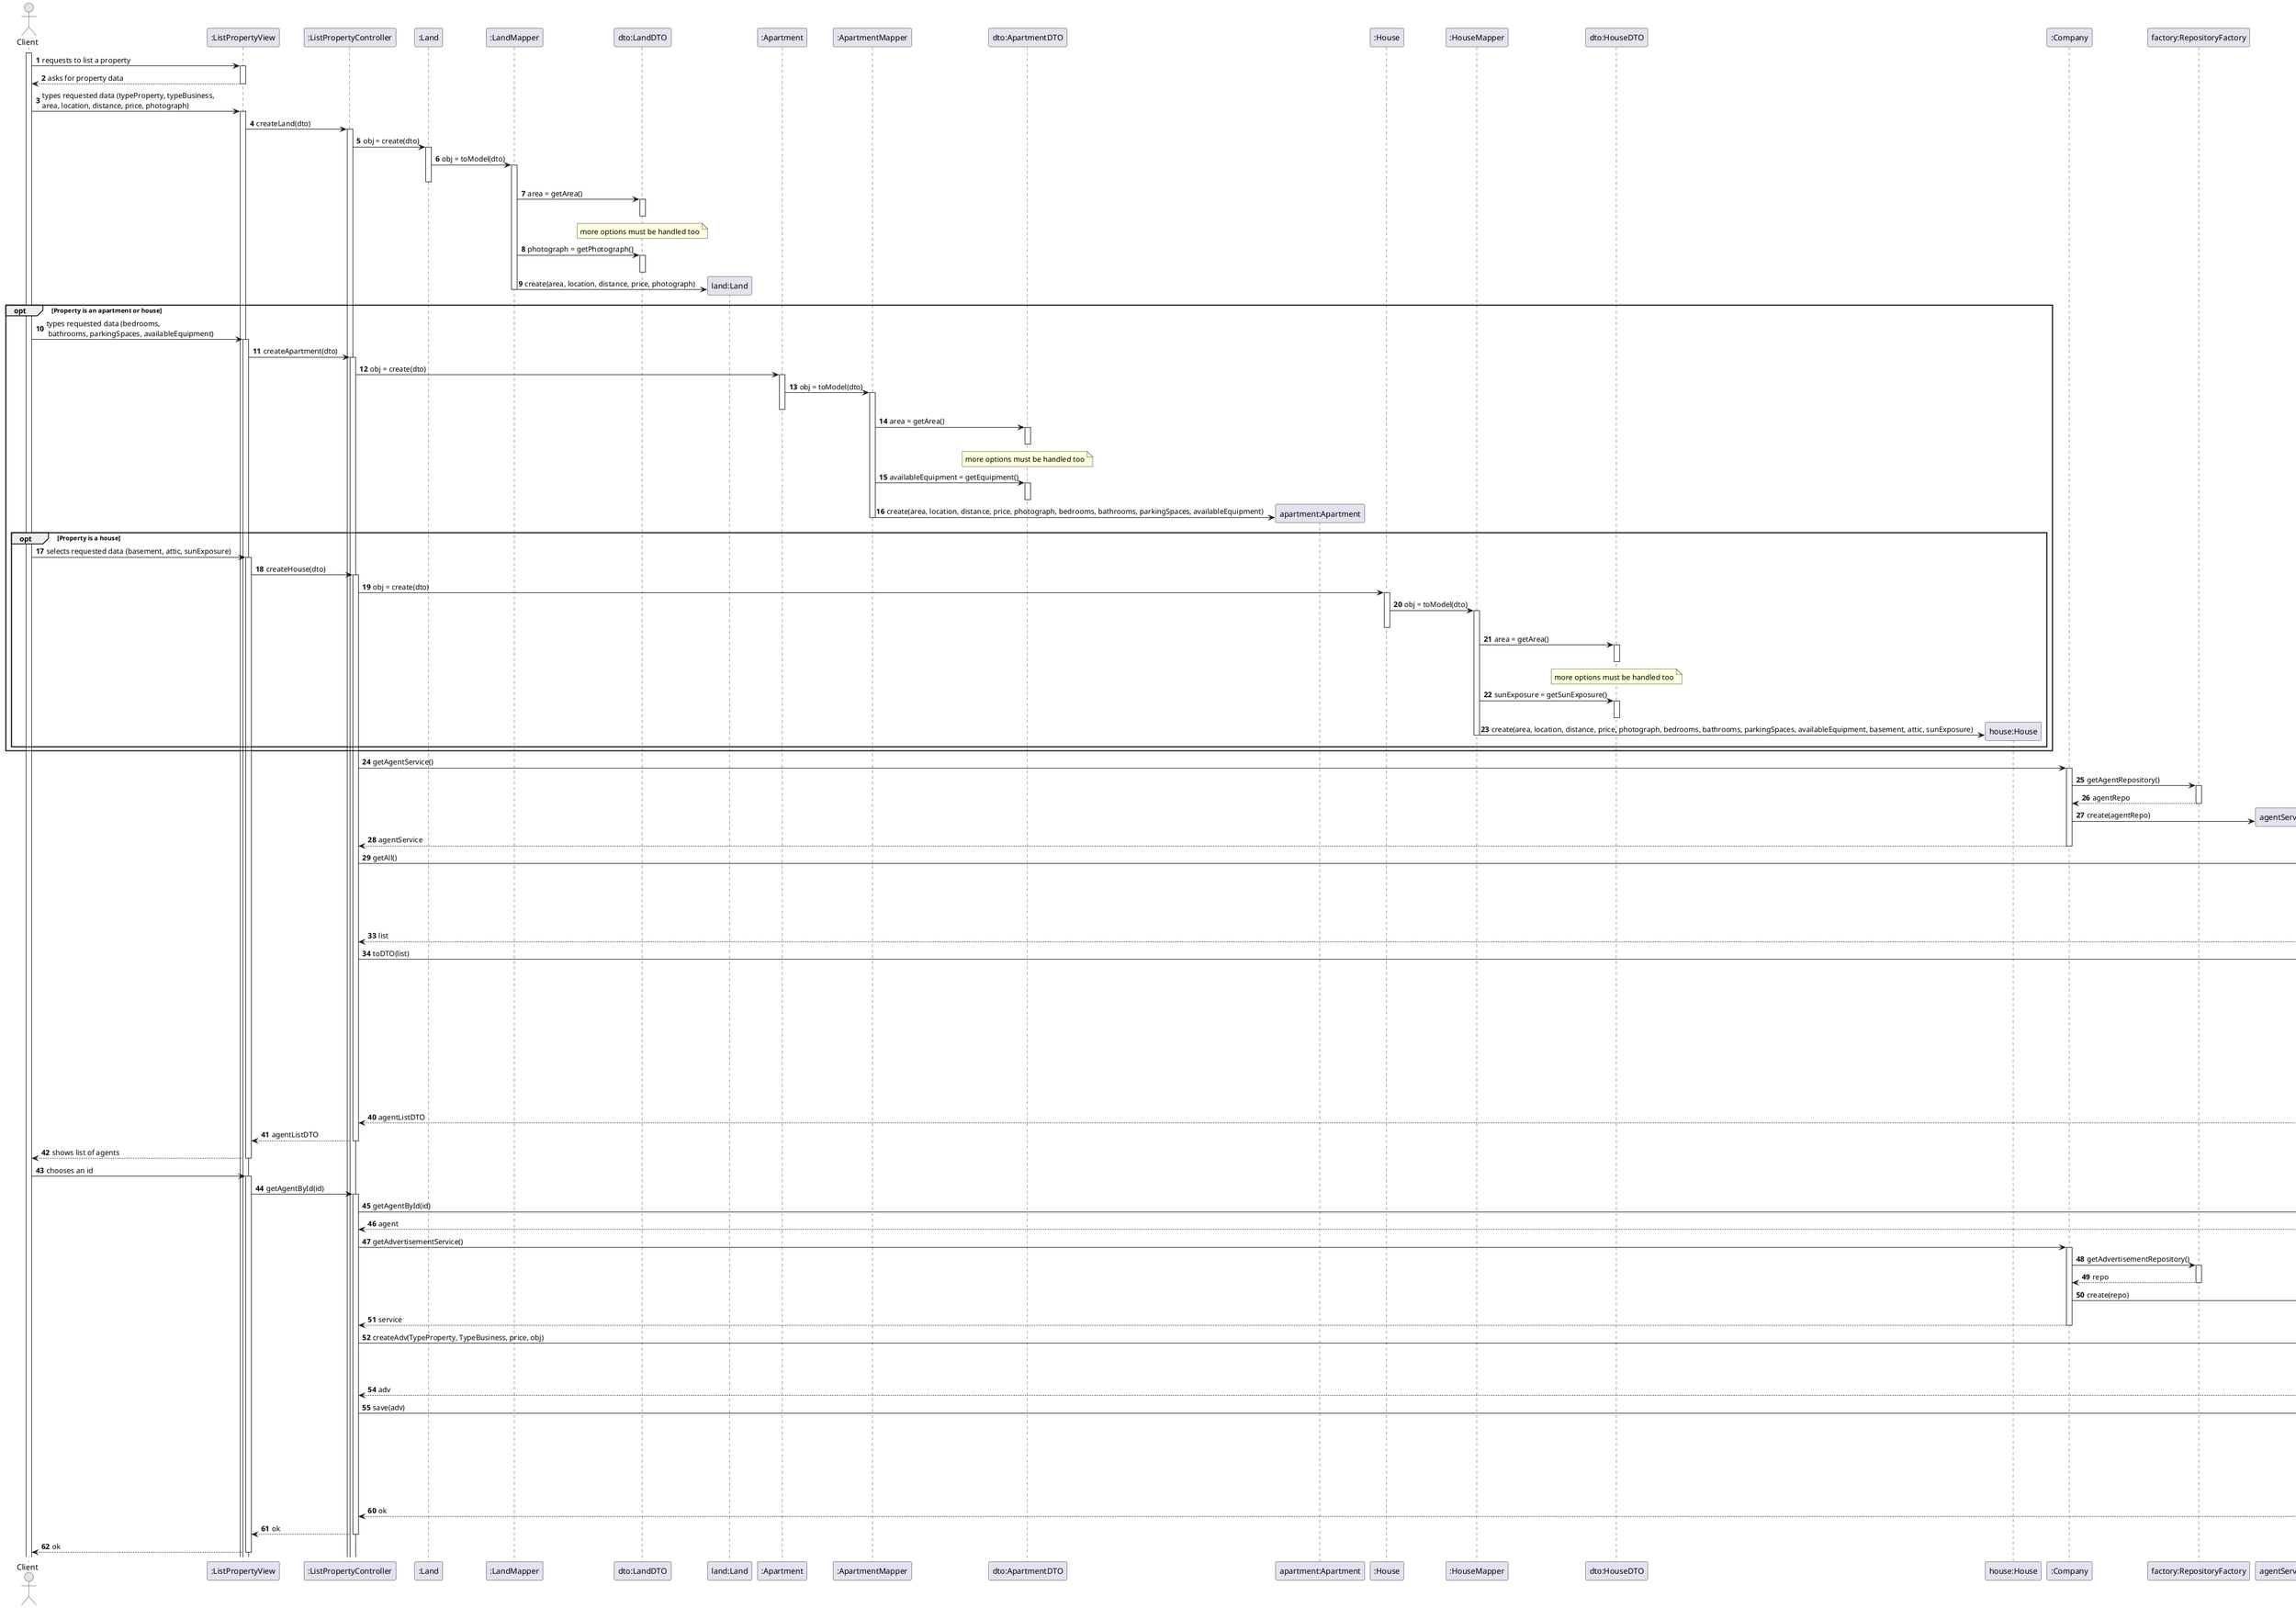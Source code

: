 @startuml
'https://plantuml.com/sequence-diagram

autoactivate on
autonumber

actor "Client" as Client
participant ":ListPropertyView" as UI
participant ":ListPropertyController" as Ctrl
participant ":Land" as land
participant ":LandMapper" as landMapper
participant "dto:LandDTO" as landDTO
participant "land:Land" as landObj
participant ":Apartment" as apartment
participant ":ApartmentMapper" as apartmentMapper
participant "dto:ApartmentDTO" as apartmentDTO
participant "apartment:Apartment" as apartmentObj
participant ":House" as house
participant ":HouseMapper" as houseMapper
participant "dto:HouseDTO" as houseDTO
participant "house:House" as houseObj
participant ":Company" as Company
participant "factory:RepositoryFactory" as Factory
participant "agentService:AgentService" as agentService
participant "agentRepo:AgentRepository" as agentRepo
participant ":AgentMapper" as agentMapper
participant "agentListDTO:List<AgentDTO>" as agentListDTO
participant "agentList:List<Agent>" as agentList
participant "agentDTO:AgentDTO" as agentDTO
participant "advService:AdvertisementService" as advService
participant ":Advertisement" as adv
participant "advRepo:AdvertisementRepository" as advRepo



activate Client

Client -> UI: requests to list a property
UI --> Client: asks for property data

Client -> UI: types requested data (typeProperty, typeBusiness,\narea, location, distance, price, photograph)
UI -> Ctrl: createLand(dto)
Ctrl -> land: obj = create(dto)
land -> landMapper: obj = toModel(dto)
deactivate land
landMapper -> landDTO: area = getArea()
note over landDTO: more options must be handled too
deactivate
landMapper -> landDTO: photograph = getPhotograph()
deactivate
landMapper -> landObj**: create(area, location, distance, price, photograph)
deactivate landMapper


opt Property is an apartment or house
Client -> UI: types requested data (bedrooms,\n bathrooms, parkingSpaces, availableEquipment)
UI -> Ctrl: createApartment(dto)
Ctrl -> apartment: obj = create(dto)
apartment -> apartmentMapper: obj = toModel(dto)
deactivate apartment
apartmentMapper -> apartmentDTO: area = getArea()
note over apartmentDTO: more options must be handled too
deactivate
apartmentMapper -> apartmentDTO: availableEquipment = getEquipment()
deactivate
apartmentMapper -> apartmentObj**: create(area, location, distance, price, photograph, bedrooms, bathrooms, parkingSpaces, availableEquipment)
deactivate apartmentMapper


opt Property is a house
Client -> UI: selects requested data (basement, attic, sunExposure)

UI -> Ctrl: createHouse(dto)
Ctrl -> house: obj = create(dto)
house -> houseMapper: obj = toModel(dto)
deactivate house
houseMapper -> houseDTO: area = getArea()
note over houseDTO: more options must be handled too
deactivate
houseMapper -> houseDTO: sunExposure = getSunExposure()
deactivate
houseMapper -> houseObj**: create(area, location, distance, price, photograph, bedrooms, bathrooms, parkingSpaces, availableEquipment, basement, attic, sunExposure)
deactivate houseMapper

end opt
end opt

Ctrl -> Company: getAgentService()
Company -> Factory: getAgentRepository()
Factory --> Company: agentRepo
Company -> agentService**: create(agentRepo)
Company --> Ctrl: agentService

Ctrl -> agentService: getAll()
agentService -> agentRepo: getAll()
agentRepo -> agentList**: create()
agentRepo --> agentService: list
agentService --> Ctrl: list

Ctrl -> agentMapper: toDTO(list)
agentMapper -> agentListDTO**: create()

loop for each agent in list
agentMapper -> agentList: agent = get(i)
agentMapper -> agentMapper: agentDTO = toDTO(agent)
deactivate agentList
agentMapper -> agentDTO**: create(...)
deactivate agentMapper
agentMapper -> agentListDTO: add(agentDTO)
deactivate
end loop

agentMapper --> Ctrl: agentListDTO
Ctrl --> UI: agentListDTO
UI --> Client: shows list of agents

Client -> UI: chooses an id
UI -> Ctrl: getAgentById(id)
Ctrl -> agentRepo: getAgentById(id)
agentRepo --> Ctrl: agent

Ctrl->Company: getAdvertisementService()
Company->Factory:getAdvertisementRepository()
Factory-->Company: repo
Company->advService**: create(repo)
Company-->Ctrl: service

Ctrl -> advService: createAdv(TypeProperty, TypeBusiness, price, obj)
advService -> adv: create(TypeProperty, TypeBusiness, price, obj)
deactivate

advService --> Ctrl: adv
Ctrl -> advService: save(adv)
advService -> advService: validate(adv)
advService --> advService: ok
advService -> advRepo: save(adv)
advRepo --> advService: ok

advService --> Ctrl: ok
Ctrl --> UI: ok
UI --> Client: ok

@enduml